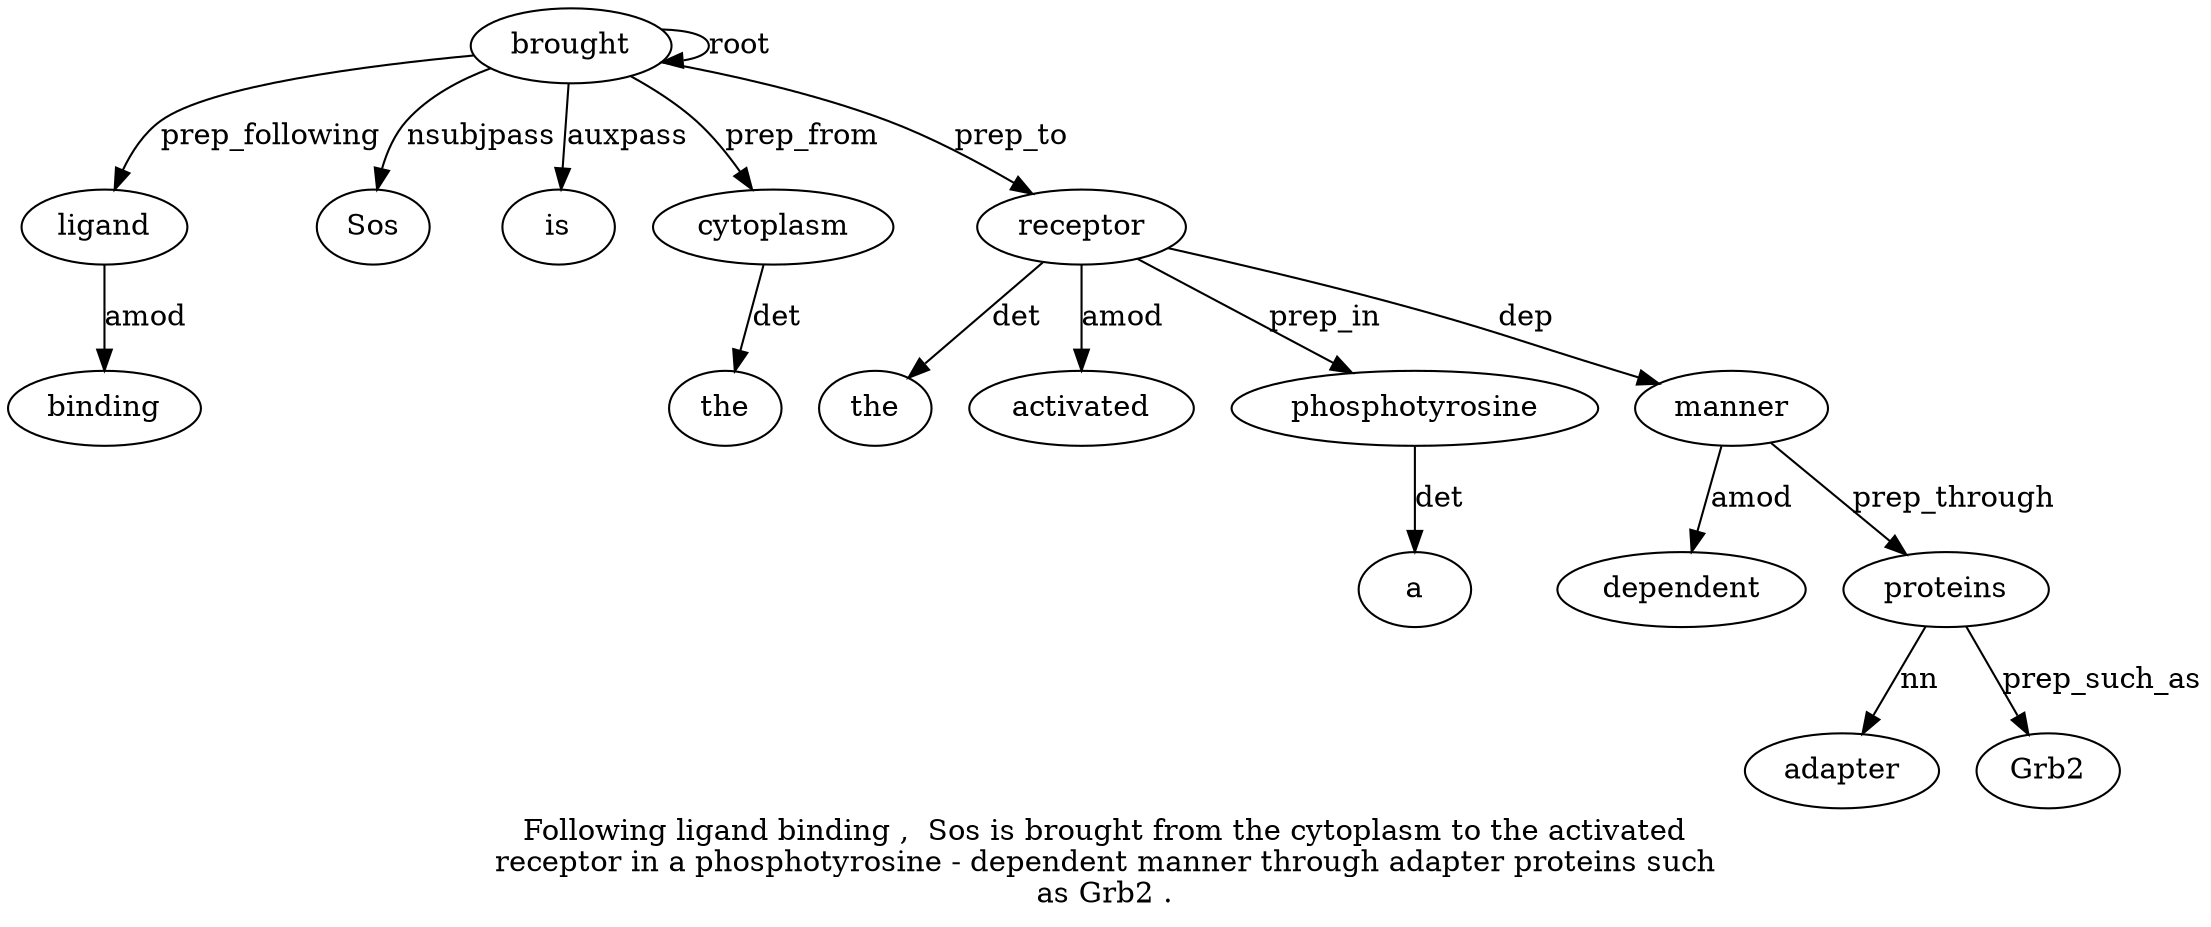 digraph "Following ligand binding ,  Sos is brought from the cytoplasm to the activated receptor in a phosphotyrosine - dependent manner through adapter proteins such as Grb2 ." {
label="Following ligand binding ,  Sos is brought from the cytoplasm to the activated
receptor in a phosphotyrosine - dependent manner through adapter proteins such
as Grb2 .";
brought7 [style=filled, fillcolor=white, label=brought];
ligand2 [style=filled, fillcolor=white, label=ligand];
brought7 -> ligand2  [label=prep_following];
binding3 [style=filled, fillcolor=white, label=binding];
ligand2 -> binding3  [label=amod];
Sos5 [style=filled, fillcolor=white, label=Sos];
brought7 -> Sos5  [label=nsubjpass];
is6 [style=filled, fillcolor=white, label=is];
brought7 -> is6  [label=auxpass];
brought7 -> brought7  [label=root];
cytoplasm10 [style=filled, fillcolor=white, label=cytoplasm];
the9 [style=filled, fillcolor=white, label=the];
cytoplasm10 -> the9  [label=det];
brought7 -> cytoplasm10  [label=prep_from];
receptor14 [style=filled, fillcolor=white, label=receptor];
the12 [style=filled, fillcolor=white, label=the];
receptor14 -> the12  [label=det];
activated13 [style=filled, fillcolor=white, label=activated];
receptor14 -> activated13  [label=amod];
brought7 -> receptor14  [label=prep_to];
phosphotyrosine17 [style=filled, fillcolor=white, label=phosphotyrosine];
a16 [style=filled, fillcolor=white, label=a];
phosphotyrosine17 -> a16  [label=det];
receptor14 -> phosphotyrosine17  [label=prep_in];
manner20 [style=filled, fillcolor=white, label=manner];
dependent19 [style=filled, fillcolor=white, label=dependent];
manner20 -> dependent19  [label=amod];
receptor14 -> manner20  [label=dep];
proteins23 [style=filled, fillcolor=white, label=proteins];
adapter22 [style=filled, fillcolor=white, label=adapter];
proteins23 -> adapter22  [label=nn];
manner20 -> proteins23  [label=prep_through];
Grb226 [style=filled, fillcolor=white, label=Grb2];
proteins23 -> Grb226  [label=prep_such_as];
}
